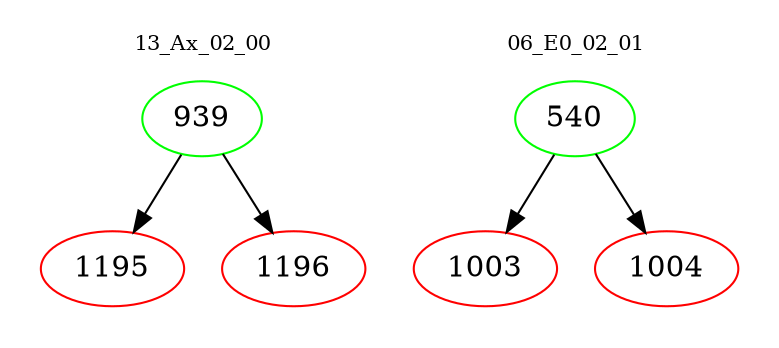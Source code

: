 digraph{
subgraph cluster_0 {
color = white
label = "13_Ax_02_00";
fontsize=10;
T0_939 [label="939", color="green"]
T0_939 -> T0_1195 [color="black"]
T0_1195 [label="1195", color="red"]
T0_939 -> T0_1196 [color="black"]
T0_1196 [label="1196", color="red"]
}
subgraph cluster_1 {
color = white
label = "06_E0_02_01";
fontsize=10;
T1_540 [label="540", color="green"]
T1_540 -> T1_1003 [color="black"]
T1_1003 [label="1003", color="red"]
T1_540 -> T1_1004 [color="black"]
T1_1004 [label="1004", color="red"]
}
}
